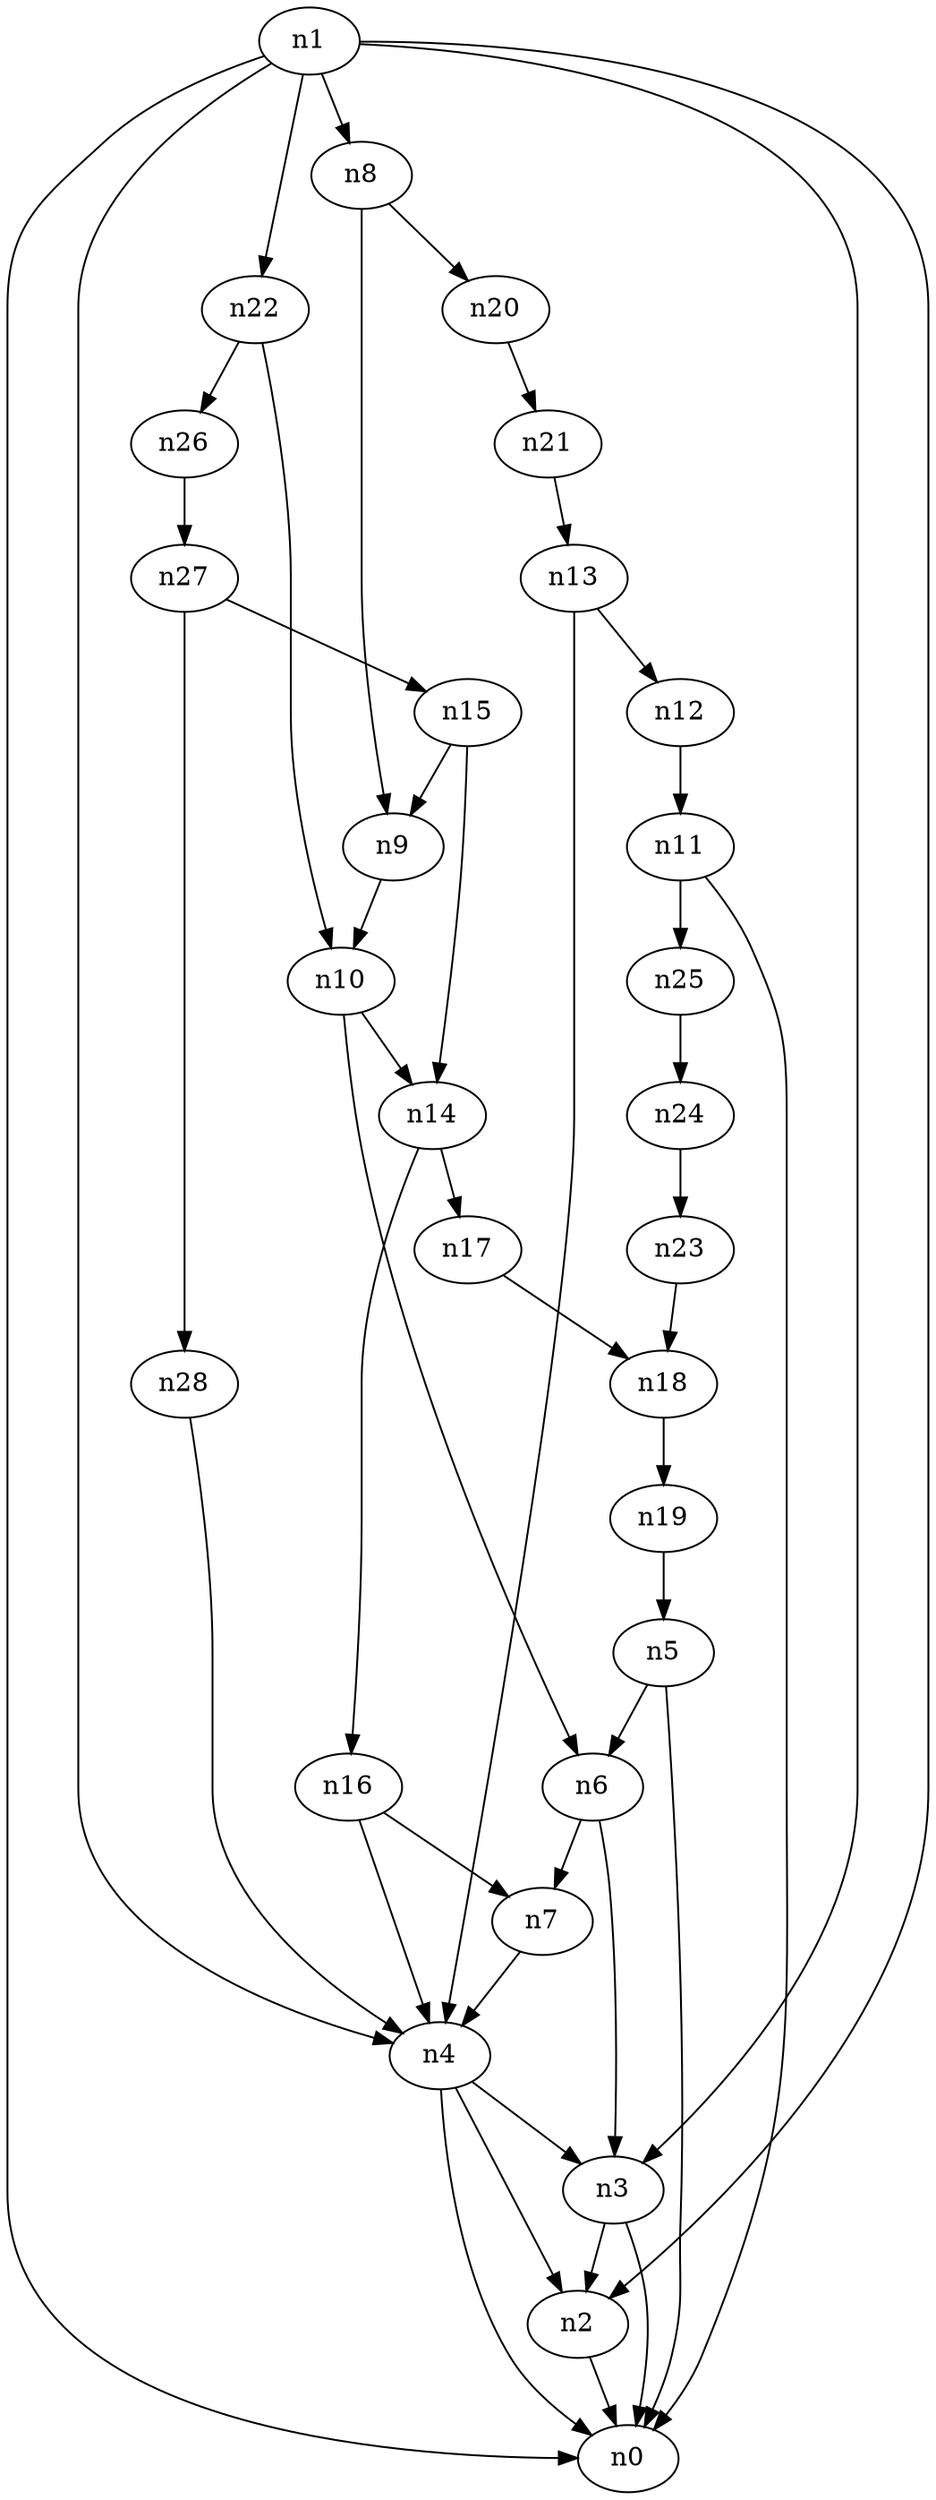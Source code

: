 digraph G {
	n1 -> n0	 [_graphml_id=e0];
	n1 -> n2	 [_graphml_id=e1];
	n1 -> n3	 [_graphml_id=e6];
	n1 -> n4	 [_graphml_id=e9];
	n1 -> n8	 [_graphml_id=e15];
	n1 -> n22	 [_graphml_id=e35];
	n2 -> n0	 [_graphml_id=e5];
	n3 -> n0	 [_graphml_id=e8];
	n3 -> n2	 [_graphml_id=e2];
	n4 -> n0	 [_graphml_id=e4];
	n4 -> n2	 [_graphml_id=e7];
	n4 -> n3	 [_graphml_id=e3];
	n5 -> n0	 [_graphml_id=e10];
	n5 -> n6	 [_graphml_id=e11];
	n6 -> n3	 [_graphml_id=e12];
	n6 -> n7	 [_graphml_id=e13];
	n7 -> n4	 [_graphml_id=e14];
	n8 -> n9	 [_graphml_id=e16];
	n8 -> n20	 [_graphml_id=e32];
	n9 -> n10	 [_graphml_id=e17];
	n10 -> n6	 [_graphml_id=e18];
	n10 -> n14	 [_graphml_id=e23];
	n11 -> n0	 [_graphml_id=e19];
	n11 -> n25	 [_graphml_id=e41];
	n12 -> n11	 [_graphml_id=e20];
	n13 -> n4	 [_graphml_id=e22];
	n13 -> n12	 [_graphml_id=e21];
	n14 -> n16	 [_graphml_id=e37];
	n14 -> n17	 [_graphml_id=e28];
	n15 -> n9	 [_graphml_id=e25];
	n15 -> n14	 [_graphml_id=e24];
	n16 -> n4	 [_graphml_id=e27];
	n16 -> n7	 [_graphml_id=e26];
	n17 -> n18	 [_graphml_id=e29];
	n18 -> n19	 [_graphml_id=e30];
	n19 -> n5	 [_graphml_id=e31];
	n20 -> n21	 [_graphml_id=e33];
	n21 -> n13	 [_graphml_id=e34];
	n22 -> n10	 [_graphml_id=e36];
	n22 -> n26	 [_graphml_id=e42];
	n23 -> n18	 [_graphml_id=e38];
	n24 -> n23	 [_graphml_id=e39];
	n25 -> n24	 [_graphml_id=e40];
	n26 -> n27	 [_graphml_id=e43];
	n27 -> n15	 [_graphml_id=e44];
	n27 -> n28	 [_graphml_id=e45];
	n28 -> n4	 [_graphml_id=e46];
}
